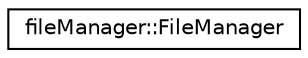 digraph "Graphical Class Hierarchy"
{
 // LATEX_PDF_SIZE
  edge [fontname="Helvetica",fontsize="10",labelfontname="Helvetica",labelfontsize="10"];
  node [fontname="Helvetica",fontsize="10",shape=record];
  rankdir="LR";
  Node0 [label="fileManager::FileManager",height=0.2,width=0.4,color="black", fillcolor="white", style="filled",URL="$classfileManager_1_1FileManager.html",tooltip=" "];
}
